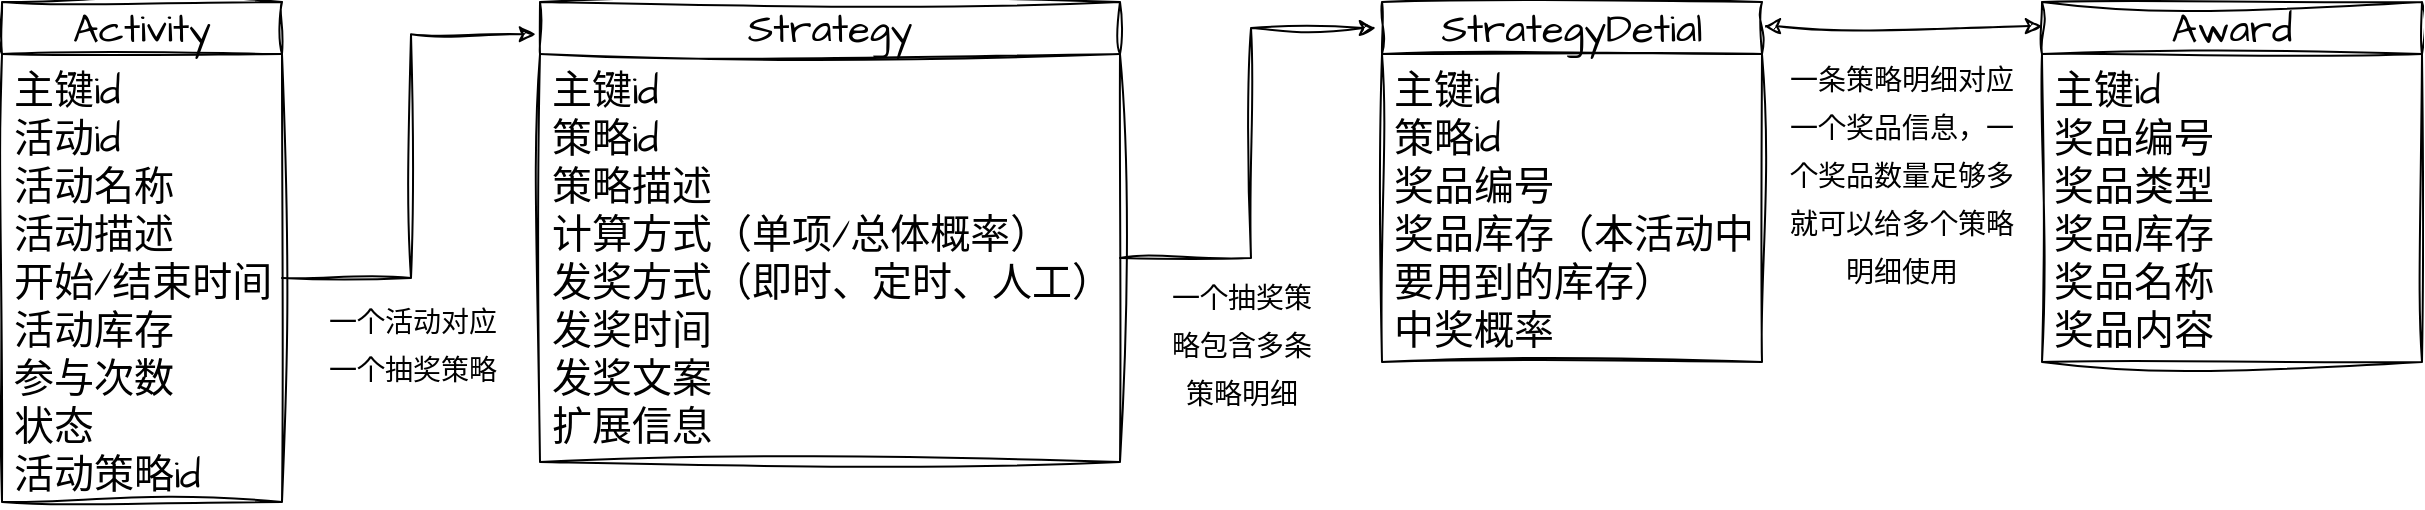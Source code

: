 <mxfile version="21.4.0" type="github">
  <diagram name="第 1 页" id="4HzxTc27tcdqqLL0G1sr">
    <mxGraphModel dx="2074" dy="1114" grid="1" gridSize="10" guides="1" tooltips="1" connect="1" arrows="1" fold="1" page="1" pageScale="1" pageWidth="827" pageHeight="1169" math="0" shadow="0">
      <root>
        <mxCell id="0" />
        <mxCell id="1" parent="0" />
        <mxCell id="l2y1T9zdy1VoHN_1nCpT-6" value="Activity" style="swimlane;fontStyle=0;childLayout=stackLayout;horizontal=1;startSize=26;fillColor=none;horizontalStack=0;resizeParent=1;resizeParentMax=0;resizeLast=0;collapsible=1;marginBottom=0;whiteSpace=wrap;html=1;sketch=1;hachureGap=4;jiggle=2;curveFitting=1;fontFamily=Architects Daughter;fontSource=https%3A%2F%2Ffonts.googleapis.com%2Fcss%3Ffamily%3DArchitects%2BDaughter;fontSize=20;" vertex="1" parent="1">
          <mxGeometry x="20" y="190" width="140" height="250" as="geometry" />
        </mxCell>
        <mxCell id="l2y1T9zdy1VoHN_1nCpT-9" value="&lt;div&gt;主键id&lt;br&gt;&lt;/div&gt;&lt;div&gt;活动id&lt;/div&gt;&lt;div&gt;活动名称&lt;/div&gt;&lt;div&gt;活动描述&lt;/div&gt;&lt;div&gt;开始/结束时间&lt;/div&gt;&lt;div&gt;活动库存&lt;/div&gt;&lt;div&gt;参与次数&lt;/div&gt;&lt;div&gt;状态&lt;/div&gt;&lt;div&gt;活动策略id&lt;br&gt;&lt;/div&gt;" style="text;strokeColor=none;fillColor=none;align=left;verticalAlign=top;spacingLeft=4;spacingRight=4;overflow=hidden;rotatable=0;points=[[0,0.5],[1,0.5]];portConstraint=eastwest;whiteSpace=wrap;html=1;fontSize=20;fontFamily=Architects Daughter;" vertex="1" parent="l2y1T9zdy1VoHN_1nCpT-6">
          <mxGeometry y="26" width="140" height="224" as="geometry" />
        </mxCell>
        <mxCell id="l2y1T9zdy1VoHN_1nCpT-27" value="Strategy" style="swimlane;fontStyle=0;childLayout=stackLayout;horizontal=1;startSize=26;fillColor=none;horizontalStack=0;resizeParent=1;resizeParentMax=0;resizeLast=0;collapsible=1;marginBottom=0;whiteSpace=wrap;html=1;sketch=1;hachureGap=4;jiggle=2;curveFitting=1;fontFamily=Architects Daughter;fontSource=https%3A%2F%2Ffonts.googleapis.com%2Fcss%3Ffamily%3DArchitects%2BDaughter;fontSize=20;" vertex="1" parent="1">
          <mxGeometry x="289" y="190" width="290" height="230" as="geometry" />
        </mxCell>
        <mxCell id="l2y1T9zdy1VoHN_1nCpT-28" value="&lt;div&gt;主键id&lt;br&gt;&lt;/div&gt;&lt;div&gt;策略id&lt;br&gt;&lt;/div&gt;&lt;div&gt;策略描述&lt;/div&gt;&lt;div&gt;计算方式（单项/总体概率）&lt;/div&gt;&lt;div&gt;发奖方式（即时、定时、人工）&lt;br&gt;&lt;/div&gt;&lt;div&gt;发奖时间&lt;/div&gt;&lt;div&gt;发奖文案&lt;/div&gt;&lt;div&gt;扩展信息&lt;/div&gt;" style="text;strokeColor=none;fillColor=none;align=left;verticalAlign=top;spacingLeft=4;spacingRight=4;overflow=hidden;rotatable=0;points=[[0,0.5],[1,0.5]];portConstraint=eastwest;whiteSpace=wrap;html=1;fontSize=20;fontFamily=Architects Daughter;" vertex="1" parent="l2y1T9zdy1VoHN_1nCpT-27">
          <mxGeometry y="26" width="290" height="204" as="geometry" />
        </mxCell>
        <mxCell id="l2y1T9zdy1VoHN_1nCpT-29" value="StrategyDetial" style="swimlane;fontStyle=0;childLayout=stackLayout;horizontal=1;startSize=26;fillColor=none;horizontalStack=0;resizeParent=1;resizeParentMax=0;resizeLast=0;collapsible=1;marginBottom=0;whiteSpace=wrap;html=1;sketch=1;hachureGap=4;jiggle=2;curveFitting=1;fontFamily=Architects Daughter;fontSource=https%3A%2F%2Ffonts.googleapis.com%2Fcss%3Ffamily%3DArchitects%2BDaughter;fontSize=20;" vertex="1" parent="1">
          <mxGeometry x="710" y="190" width="190" height="180" as="geometry" />
        </mxCell>
        <mxCell id="l2y1T9zdy1VoHN_1nCpT-30" value="&lt;div&gt;主键id&lt;br&gt;&lt;/div&gt;&lt;div&gt;策略id&lt;br&gt;&lt;/div&gt;&lt;div&gt;奖品编号&lt;/div&gt;&lt;div&gt;奖品库存（本活动中要用到的库存）&lt;/div&gt;&lt;div&gt;中奖概率&lt;br&gt;&lt;/div&gt;" style="text;strokeColor=none;fillColor=none;align=left;verticalAlign=top;spacingLeft=4;spacingRight=4;overflow=hidden;rotatable=0;points=[[0,0.5],[1,0.5]];portConstraint=eastwest;whiteSpace=wrap;html=1;fontSize=20;fontFamily=Architects Daughter;" vertex="1" parent="l2y1T9zdy1VoHN_1nCpT-29">
          <mxGeometry y="26" width="190" height="154" as="geometry" />
        </mxCell>
        <mxCell id="l2y1T9zdy1VoHN_1nCpT-31" value="Award" style="swimlane;fontStyle=0;childLayout=stackLayout;horizontal=1;startSize=26;fillColor=none;horizontalStack=0;resizeParent=1;resizeParentMax=0;resizeLast=0;collapsible=1;marginBottom=0;whiteSpace=wrap;html=1;sketch=1;hachureGap=4;jiggle=2;curveFitting=1;fontFamily=Architects Daughter;fontSource=https%3A%2F%2Ffonts.googleapis.com%2Fcss%3Ffamily%3DArchitects%2BDaughter;fontSize=20;" vertex="1" parent="1">
          <mxGeometry x="1040" y="190" width="190" height="180" as="geometry" />
        </mxCell>
        <mxCell id="l2y1T9zdy1VoHN_1nCpT-32" value="&lt;div&gt;主键id&lt;br&gt;&lt;/div&gt;&lt;div&gt;奖品编号&lt;/div&gt;&lt;div&gt;奖品类型&lt;/div&gt;&lt;div&gt;奖品库存&lt;/div&gt;&lt;div&gt;奖品名称&lt;/div&gt;&lt;div&gt;奖品内容&lt;br&gt;&lt;/div&gt;" style="text;strokeColor=none;fillColor=none;align=left;verticalAlign=top;spacingLeft=4;spacingRight=4;overflow=hidden;rotatable=0;points=[[0,0.5],[1,0.5]];portConstraint=eastwest;whiteSpace=wrap;html=1;fontSize=20;fontFamily=Architects Daughter;" vertex="1" parent="l2y1T9zdy1VoHN_1nCpT-31">
          <mxGeometry y="26" width="190" height="154" as="geometry" />
        </mxCell>
        <mxCell id="l2y1T9zdy1VoHN_1nCpT-33" style="edgeStyle=orthogonalEdgeStyle;rounded=0;sketch=1;hachureGap=4;jiggle=2;curveFitting=1;orthogonalLoop=1;jettySize=auto;html=1;exitX=1;exitY=0.5;exitDx=0;exitDy=0;entryX=-0.007;entryY=0.07;entryDx=0;entryDy=0;entryPerimeter=0;fontFamily=Architects Daughter;fontSource=https%3A%2F%2Ffonts.googleapis.com%2Fcss%3Ffamily%3DArchitects%2BDaughter;fontSize=16;" edge="1" parent="1" source="l2y1T9zdy1VoHN_1nCpT-9" target="l2y1T9zdy1VoHN_1nCpT-27">
          <mxGeometry relative="1" as="geometry" />
        </mxCell>
        <mxCell id="l2y1T9zdy1VoHN_1nCpT-35" style="edgeStyle=orthogonalEdgeStyle;rounded=0;sketch=1;hachureGap=4;jiggle=2;curveFitting=1;orthogonalLoop=1;jettySize=auto;html=1;exitX=1;exitY=0.5;exitDx=0;exitDy=0;entryX=-0.016;entryY=0.072;entryDx=0;entryDy=0;entryPerimeter=0;fontFamily=Architects Daughter;fontSource=https%3A%2F%2Ffonts.googleapis.com%2Fcss%3Ffamily%3DArchitects%2BDaughter;fontSize=16;" edge="1" parent="1" source="l2y1T9zdy1VoHN_1nCpT-28" target="l2y1T9zdy1VoHN_1nCpT-29">
          <mxGeometry relative="1" as="geometry" />
        </mxCell>
        <mxCell id="l2y1T9zdy1VoHN_1nCpT-36" style="edgeStyle=orthogonalEdgeStyle;rounded=0;sketch=1;hachureGap=4;jiggle=2;curveFitting=1;orthogonalLoop=1;jettySize=auto;html=1;entryX=0;entryY=0.067;entryDx=0;entryDy=0;entryPerimeter=0;fontFamily=Architects Daughter;fontSource=https%3A%2F%2Ffonts.googleapis.com%2Fcss%3Ffamily%3DArchitects%2BDaughter;fontSize=16;exitX=1.005;exitY=0.067;exitDx=0;exitDy=0;exitPerimeter=0;startArrow=classic;startFill=1;" edge="1" parent="1" source="l2y1T9zdy1VoHN_1nCpT-29" target="l2y1T9zdy1VoHN_1nCpT-31">
          <mxGeometry relative="1" as="geometry">
            <mxPoint x="880" y="202" as="sourcePoint" />
          </mxGeometry>
        </mxCell>
        <mxCell id="l2y1T9zdy1VoHN_1nCpT-38" value="&lt;font style=&quot;font-size: 14px;&quot;&gt;一个活动对应一个抽奖策略&lt;/font&gt;" style="text;html=1;strokeColor=none;fillColor=none;align=center;verticalAlign=middle;whiteSpace=wrap;rounded=0;fontSize=20;fontFamily=Architects Daughter;" vertex="1" parent="1">
          <mxGeometry x="180" y="330" width="91" height="60" as="geometry" />
        </mxCell>
        <mxCell id="l2y1T9zdy1VoHN_1nCpT-39" value="&lt;font style=&quot;font-size: 14px;&quot;&gt;一个抽奖策略包含多条策略明细&lt;/font&gt;" style="text;html=1;strokeColor=none;fillColor=none;align=center;verticalAlign=middle;whiteSpace=wrap;rounded=0;fontSize=20;fontFamily=Architects Daughter;" vertex="1" parent="1">
          <mxGeometry x="600" y="325" width="80" height="70" as="geometry" />
        </mxCell>
        <mxCell id="l2y1T9zdy1VoHN_1nCpT-40" value="&lt;font style=&quot;font-size: 14px;&quot;&gt;一条策略明细对应一个奖品信息，一个奖品数量足够多就可以给多个策略明细使用&lt;/font&gt;" style="text;html=1;strokeColor=none;fillColor=none;align=center;verticalAlign=middle;whiteSpace=wrap;rounded=0;fontSize=20;fontFamily=Architects Daughter;" vertex="1" parent="1">
          <mxGeometry x="910" y="210" width="120" height="130" as="geometry" />
        </mxCell>
      </root>
    </mxGraphModel>
  </diagram>
</mxfile>

